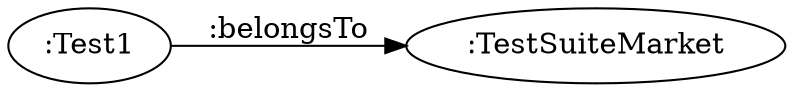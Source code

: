 digraph ar2dtool_diagram { 
rankdir=LR;
size="1501"
	":Test1" -> ":TestSuiteMarket" [ label = ":belongsTo" ];

}
